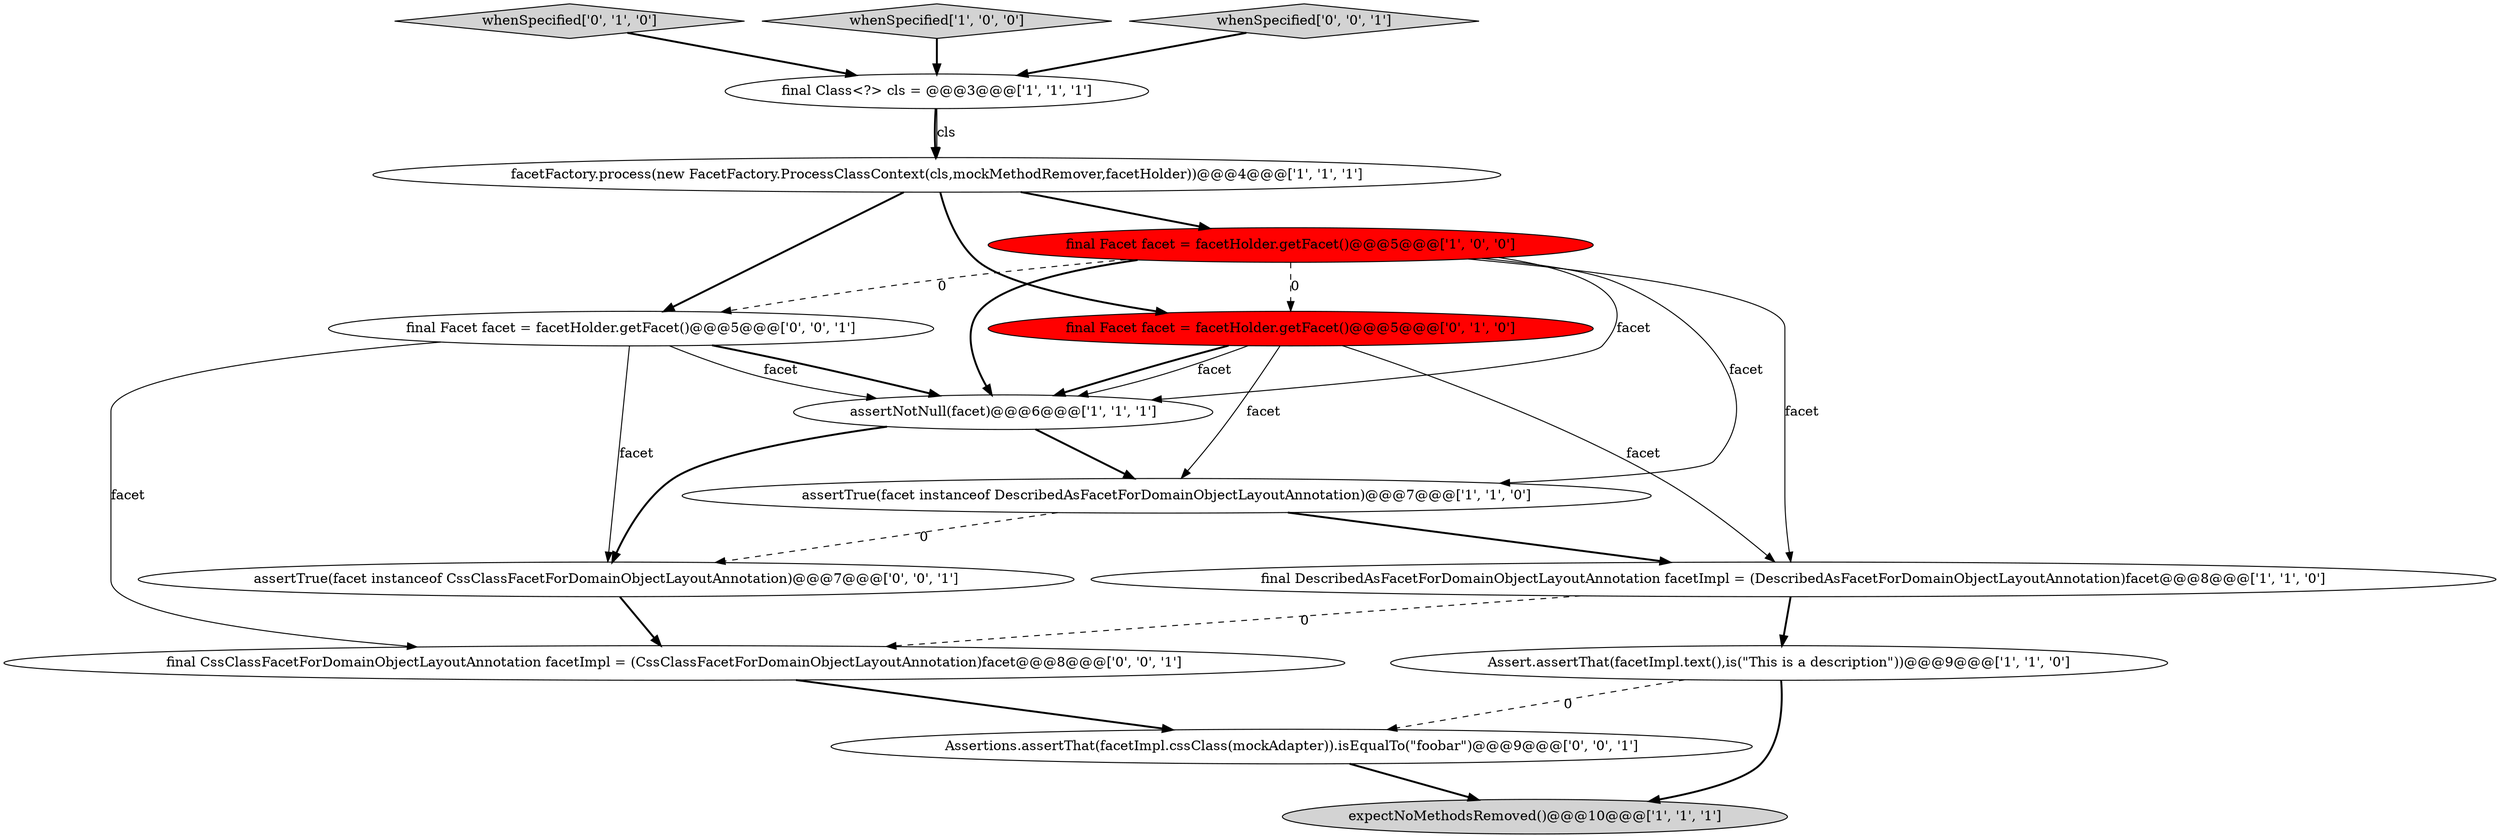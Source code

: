 digraph {
3 [style = filled, label = "expectNoMethodsRemoved()@@@10@@@['1', '1', '1']", fillcolor = lightgray, shape = ellipse image = "AAA0AAABBB1BBB"];
1 [style = filled, label = "facetFactory.process(new FacetFactory.ProcessClassContext(cls,mockMethodRemover,facetHolder))@@@4@@@['1', '1', '1']", fillcolor = white, shape = ellipse image = "AAA0AAABBB1BBB"];
7 [style = filled, label = "assertNotNull(facet)@@@6@@@['1', '1', '1']", fillcolor = white, shape = ellipse image = "AAA0AAABBB1BBB"];
9 [style = filled, label = "whenSpecified['0', '1', '0']", fillcolor = lightgray, shape = diamond image = "AAA0AAABBB2BBB"];
8 [style = filled, label = "final Class<?> cls = @@@3@@@['1', '1', '1']", fillcolor = white, shape = ellipse image = "AAA0AAABBB1BBB"];
10 [style = filled, label = "final Facet facet = facetHolder.getFacet()@@@5@@@['0', '1', '0']", fillcolor = red, shape = ellipse image = "AAA1AAABBB2BBB"];
0 [style = filled, label = "final Facet facet = facetHolder.getFacet()@@@5@@@['1', '0', '0']", fillcolor = red, shape = ellipse image = "AAA1AAABBB1BBB"];
2 [style = filled, label = "assertTrue(facet instanceof DescribedAsFacetForDomainObjectLayoutAnnotation)@@@7@@@['1', '1', '0']", fillcolor = white, shape = ellipse image = "AAA0AAABBB1BBB"];
12 [style = filled, label = "final Facet facet = facetHolder.getFacet()@@@5@@@['0', '0', '1']", fillcolor = white, shape = ellipse image = "AAA0AAABBB3BBB"];
14 [style = filled, label = "Assertions.assertThat(facetImpl.cssClass(mockAdapter)).isEqualTo(\"foobar\")@@@9@@@['0', '0', '1']", fillcolor = white, shape = ellipse image = "AAA0AAABBB3BBB"];
6 [style = filled, label = "whenSpecified['1', '0', '0']", fillcolor = lightgray, shape = diamond image = "AAA0AAABBB1BBB"];
15 [style = filled, label = "assertTrue(facet instanceof CssClassFacetForDomainObjectLayoutAnnotation)@@@7@@@['0', '0', '1']", fillcolor = white, shape = ellipse image = "AAA0AAABBB3BBB"];
11 [style = filled, label = "final CssClassFacetForDomainObjectLayoutAnnotation facetImpl = (CssClassFacetForDomainObjectLayoutAnnotation)facet@@@8@@@['0', '0', '1']", fillcolor = white, shape = ellipse image = "AAA0AAABBB3BBB"];
13 [style = filled, label = "whenSpecified['0', '0', '1']", fillcolor = lightgray, shape = diamond image = "AAA0AAABBB3BBB"];
4 [style = filled, label = "final DescribedAsFacetForDomainObjectLayoutAnnotation facetImpl = (DescribedAsFacetForDomainObjectLayoutAnnotation)facet@@@8@@@['1', '1', '0']", fillcolor = white, shape = ellipse image = "AAA0AAABBB1BBB"];
5 [style = filled, label = "Assert.assertThat(facetImpl.text(),is(\"This is a description\"))@@@9@@@['1', '1', '0']", fillcolor = white, shape = ellipse image = "AAA0AAABBB1BBB"];
5->3 [style = bold, label=""];
14->3 [style = bold, label=""];
5->14 [style = dashed, label="0"];
11->14 [style = bold, label=""];
0->7 [style = solid, label="facet"];
10->4 [style = solid, label="facet"];
1->0 [style = bold, label=""];
0->12 [style = dashed, label="0"];
12->7 [style = solid, label="facet"];
9->8 [style = bold, label=""];
2->4 [style = bold, label=""];
10->7 [style = bold, label=""];
12->7 [style = bold, label=""];
0->10 [style = dashed, label="0"];
0->7 [style = bold, label=""];
2->15 [style = dashed, label="0"];
12->15 [style = solid, label="facet"];
8->1 [style = bold, label=""];
15->11 [style = bold, label=""];
7->2 [style = bold, label=""];
6->8 [style = bold, label=""];
10->2 [style = solid, label="facet"];
1->12 [style = bold, label=""];
8->1 [style = solid, label="cls"];
12->11 [style = solid, label="facet"];
7->15 [style = bold, label=""];
4->11 [style = dashed, label="0"];
13->8 [style = bold, label=""];
1->10 [style = bold, label=""];
4->5 [style = bold, label=""];
0->2 [style = solid, label="facet"];
10->7 [style = solid, label="facet"];
0->4 [style = solid, label="facet"];
}
